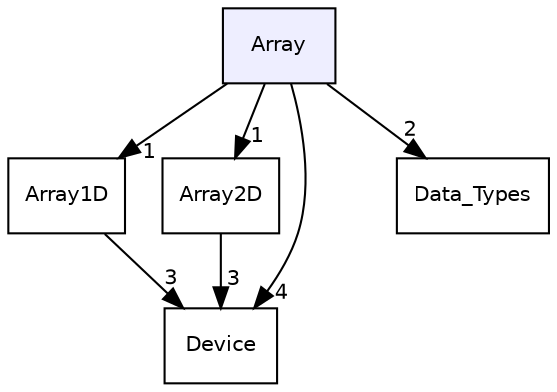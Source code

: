 digraph "Array" {
  bgcolor=transparent;
  compound=true
  node [ fontsize="10", fontname="Helvetica"];
  edge [ labelfontsize="10", labelfontname="Helvetica"];
  dir_2dc110b2c2800a73721ee28665c41de0 [shape=box, label="Array", style="filled", fillcolor="#eeeeff", pencolor="black", URL="dir_2dc110b2c2800a73721ee28665c41de0.html"];
  dir_12bf208e2031f091e0c200c7a7cb822f [shape=box label="Array1D" URL="dir_12bf208e2031f091e0c200c7a7cb822f.html"];
  dir_224ac7b824186f4773522b8bb0743517 [shape=box label="Array2D" URL="dir_224ac7b824186f4773522b8bb0743517.html"];
  dir_737e998198a830156af4433d00da986d [shape=box label="Device" URL="dir_737e998198a830156af4433d00da986d.html"];
  dir_8a42088feef58cff509f54bc664f34ad [shape=box label="Data_Types" URL="dir_8a42088feef58cff509f54bc664f34ad.html"];
  dir_12bf208e2031f091e0c200c7a7cb822f->dir_737e998198a830156af4433d00da986d [headlabel="3", labeldistance=1.5 headhref="dir_000002_000005.html"];
  dir_2dc110b2c2800a73721ee28665c41de0->dir_12bf208e2031f091e0c200c7a7cb822f [headlabel="1", labeldistance=1.5 headhref="dir_000001_000002.html"];
  dir_2dc110b2c2800a73721ee28665c41de0->dir_224ac7b824186f4773522b8bb0743517 [headlabel="1", labeldistance=1.5 headhref="dir_000001_000003.html"];
  dir_2dc110b2c2800a73721ee28665c41de0->dir_737e998198a830156af4433d00da986d [headlabel="4", labeldistance=1.5 headhref="dir_000001_000005.html"];
  dir_2dc110b2c2800a73721ee28665c41de0->dir_8a42088feef58cff509f54bc664f34ad [headlabel="2", labeldistance=1.5 headhref="dir_000001_000004.html"];
  dir_224ac7b824186f4773522b8bb0743517->dir_737e998198a830156af4433d00da986d [headlabel="3", labeldistance=1.5 headhref="dir_000003_000005.html"];
}
